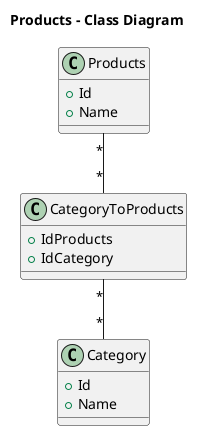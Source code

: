 @startuml

title Products - Class Diagram


class Products {
  +Id
  +Name
}

class CategoryToProducts
{
  +IdProducts
  +IdCategory
}

class Category{
  +Id
  +Name
}

Products "*" -- "*" CategoryToProducts
Category "*" -up- "*" CategoryToProducts

@enduml